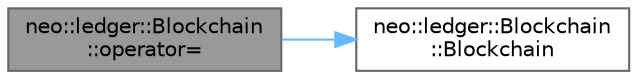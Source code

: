 digraph "neo::ledger::Blockchain::operator="
{
 // LATEX_PDF_SIZE
  bgcolor="transparent";
  edge [fontname=Helvetica,fontsize=10,labelfontname=Helvetica,labelfontsize=10];
  node [fontname=Helvetica,fontsize=10,shape=box,height=0.2,width=0.4];
  rankdir="LR";
  Node1 [id="Node000001",label="neo::ledger::Blockchain\l::operator=",height=0.2,width=0.4,color="gray40", fillcolor="grey60", style="filled", fontcolor="black",tooltip=" "];
  Node1 -> Node2 [id="edge2_Node000001_Node000002",color="steelblue1",style="solid",tooltip=" "];
  Node2 [id="Node000002",label="neo::ledger::Blockchain\l::Blockchain",height=0.2,width=0.4,color="grey40", fillcolor="white", style="filled",URL="$classneo_1_1ledger_1_1_blockchain.html#a4cf93d0fa4837dad6ba397ae270490ce",tooltip="Constructs the Blockchain processing engine."];
}
